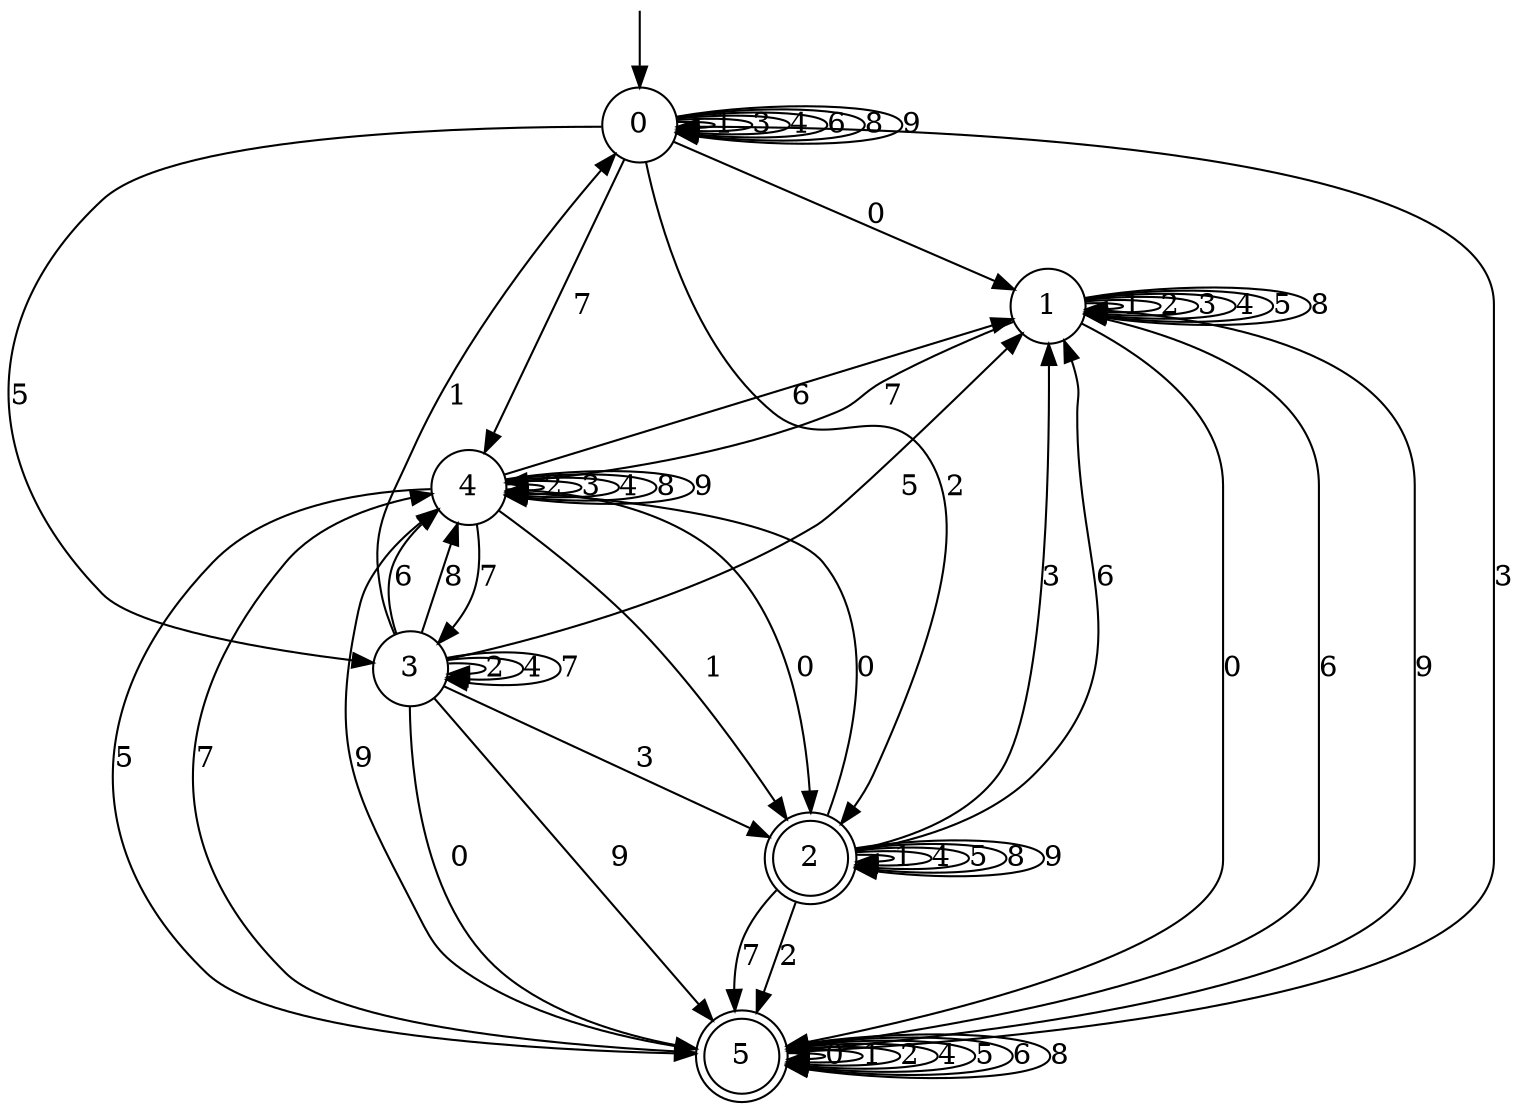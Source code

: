 digraph g {

	s0 [shape="circle" label="0"];
	s1 [shape="circle" label="1"];
	s2 [shape="doublecircle" label="2"];
	s3 [shape="circle" label="3"];
	s4 [shape="circle" label="4"];
	s5 [shape="doublecircle" label="5"];
	s0 -> s1 [label="0"];
	s0 -> s0 [label="1"];
	s0 -> s2 [label="2"];
	s0 -> s0 [label="3"];
	s0 -> s0 [label="4"];
	s0 -> s3 [label="5"];
	s0 -> s0 [label="6"];
	s0 -> s4 [label="7"];
	s0 -> s0 [label="8"];
	s0 -> s0 [label="9"];
	s1 -> s5 [label="0"];
	s1 -> s1 [label="1"];
	s1 -> s1 [label="2"];
	s1 -> s1 [label="3"];
	s1 -> s1 [label="4"];
	s1 -> s1 [label="5"];
	s1 -> s5 [label="6"];
	s1 -> s4 [label="7"];
	s1 -> s1 [label="8"];
	s1 -> s5 [label="9"];
	s2 -> s4 [label="0"];
	s2 -> s2 [label="1"];
	s2 -> s5 [label="2"];
	s2 -> s1 [label="3"];
	s2 -> s2 [label="4"];
	s2 -> s2 [label="5"];
	s2 -> s1 [label="6"];
	s2 -> s5 [label="7"];
	s2 -> s2 [label="8"];
	s2 -> s2 [label="9"];
	s3 -> s5 [label="0"];
	s3 -> s0 [label="1"];
	s3 -> s3 [label="2"];
	s3 -> s2 [label="3"];
	s3 -> s3 [label="4"];
	s3 -> s1 [label="5"];
	s3 -> s4 [label="6"];
	s3 -> s3 [label="7"];
	s3 -> s4 [label="8"];
	s3 -> s5 [label="9"];
	s4 -> s2 [label="0"];
	s4 -> s2 [label="1"];
	s4 -> s4 [label="2"];
	s4 -> s4 [label="3"];
	s4 -> s4 [label="4"];
	s4 -> s5 [label="5"];
	s4 -> s1 [label="6"];
	s4 -> s3 [label="7"];
	s4 -> s4 [label="8"];
	s4 -> s4 [label="9"];
	s5 -> s5 [label="0"];
	s5 -> s5 [label="1"];
	s5 -> s5 [label="2"];
	s5 -> s0 [label="3"];
	s5 -> s5 [label="4"];
	s5 -> s5 [label="5"];
	s5 -> s5 [label="6"];
	s5 -> s4 [label="7"];
	s5 -> s5 [label="8"];
	s5 -> s4 [label="9"];

__start0 [label="" shape="none" width="0" height="0"];
__start0 -> s0;

}
